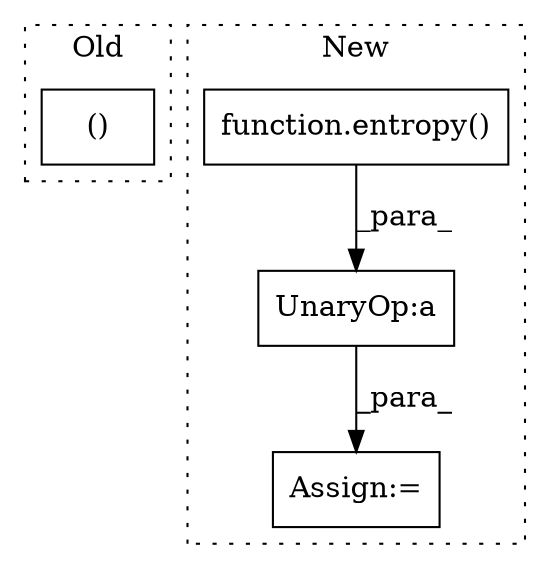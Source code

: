 digraph G {
subgraph cluster0 {
1 [label="()" a="54" s="4787" l="14" shape="box"];
label = "Old";
style="dotted";
}
subgraph cluster1 {
2 [label="function.entropy()" a="75" s="5144,5153" l="8,1" shape="box"];
3 [label="UnaryOp:a" a="61" s="5143" l="11" shape="box"];
4 [label="Assign:=" a="68" s="5124" l="3" shape="box"];
label = "New";
style="dotted";
}
2 -> 3 [label="_para_"];
3 -> 4 [label="_para_"];
}